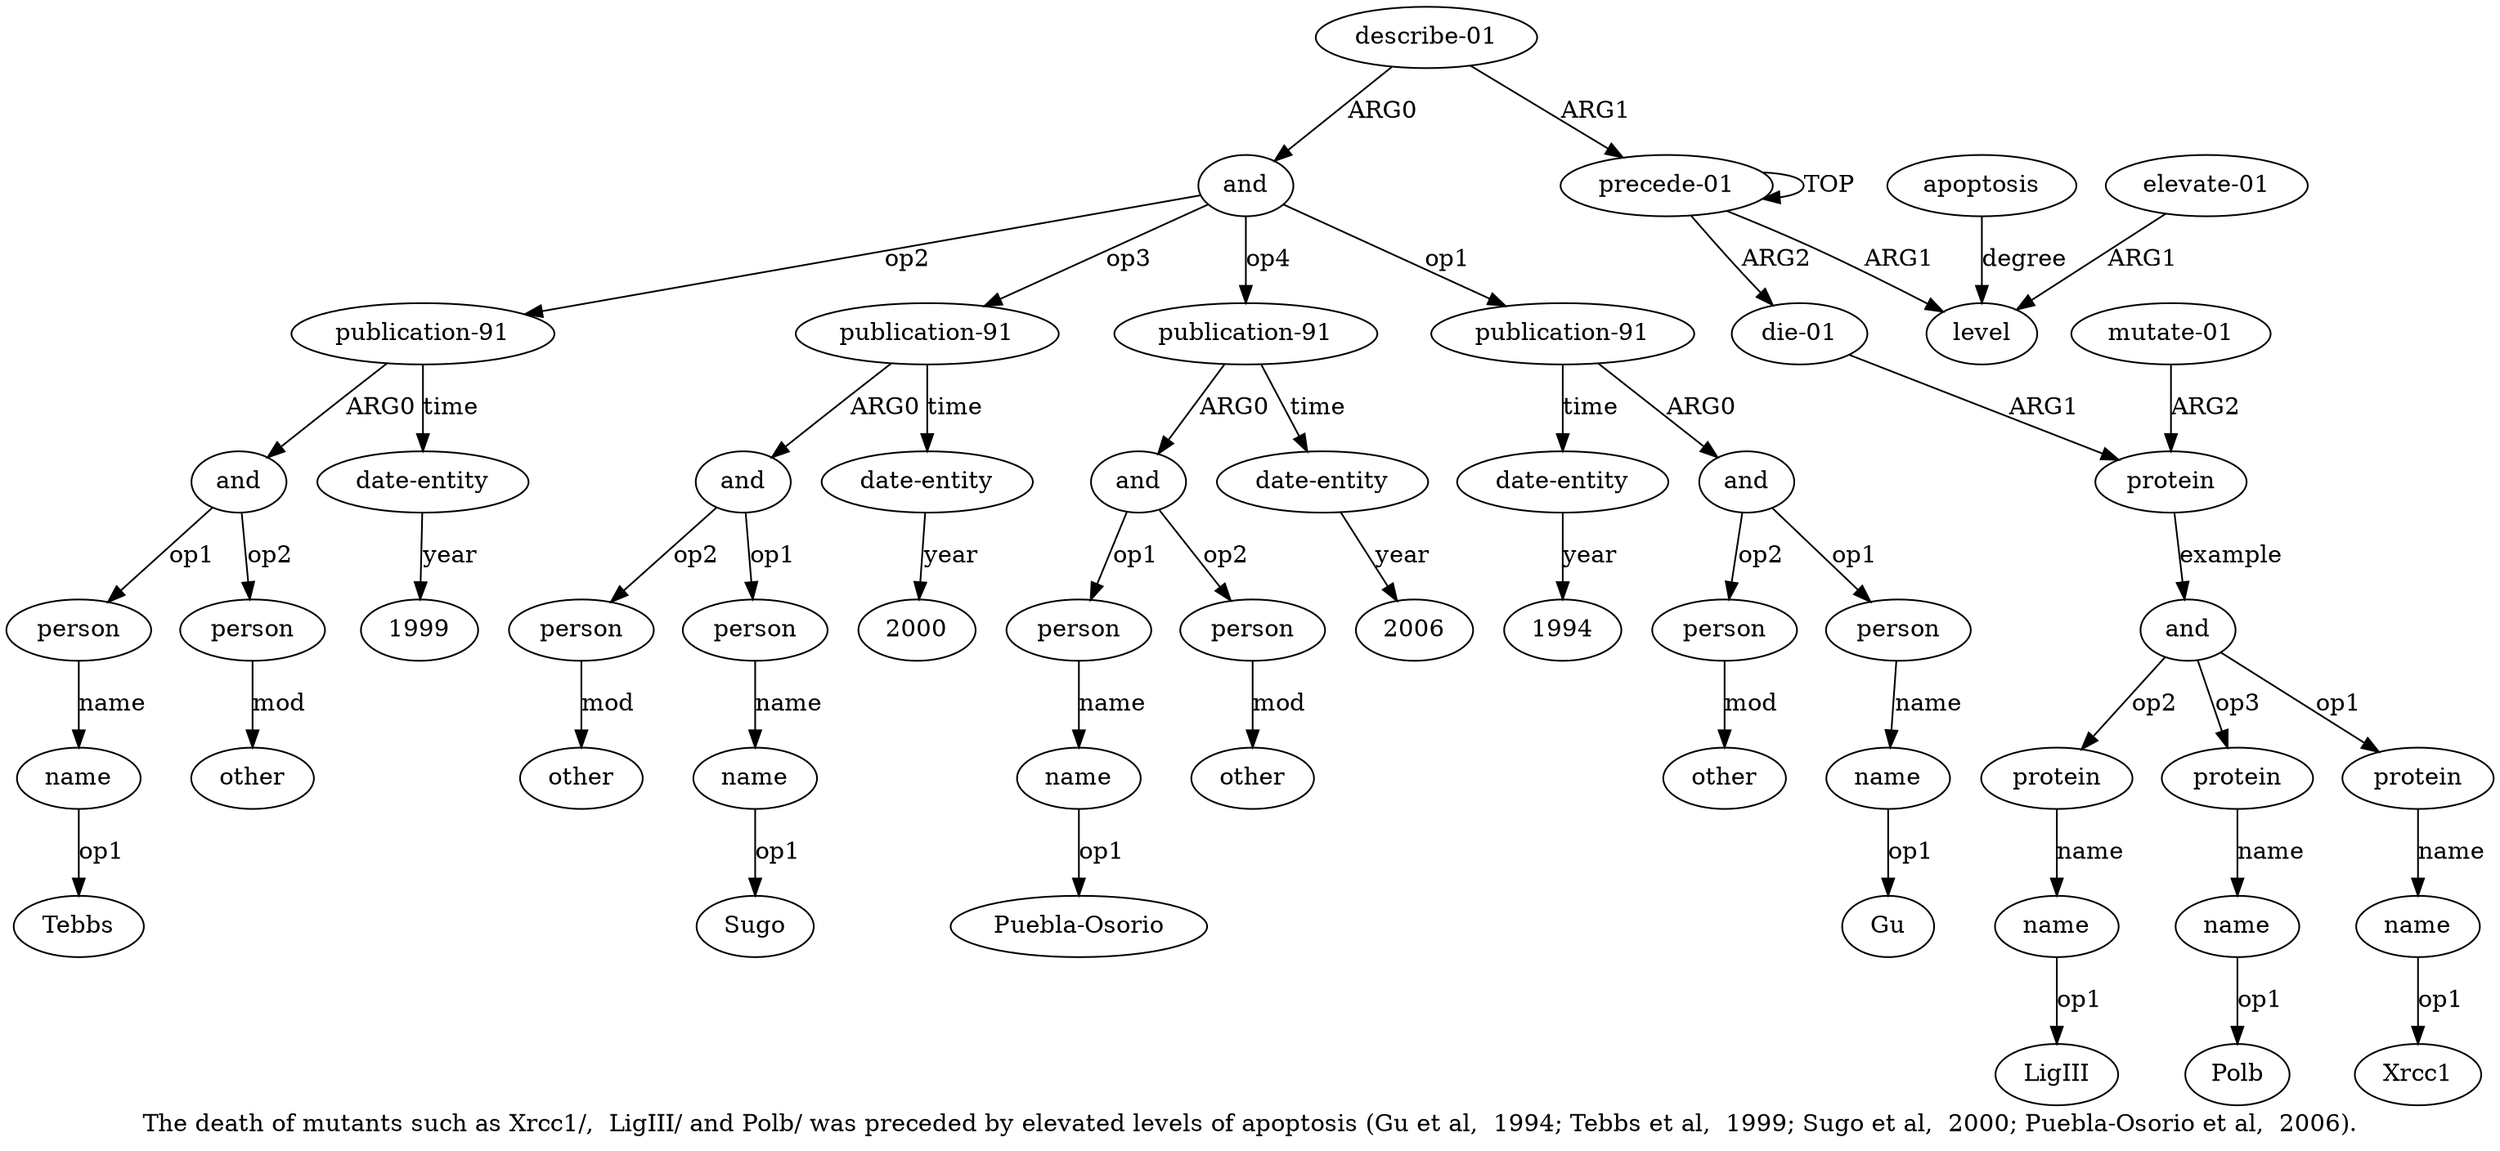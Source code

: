 digraph  {
	graph [label="The death of mutants such as Xrcc1/,  LigIII/ and Polb/ was preceded by elevated levels of apoptosis (Gu et al,  1994; Tebbs et \
al,  1999; Sugo et al,  2000; Puebla-Osorio et al,  2006)."];
	node [label="\N"];
	a20	 [color=black,
		gold_ind=20,
		gold_label=person,
		label=person,
		test_ind=20,
		test_label=person];
	a21	 [color=black,
		gold_ind=21,
		gold_label=other,
		label=other,
		test_ind=21,
		test_label=other];
	a20 -> a21 [key=0,
	color=black,
	gold_label=mod,
	label=mod,
	test_label=mod];
a22 [color=black,
	gold_ind=22,
	gold_label="date-entity",
	label="date-entity",
	test_ind=22,
	test_label="date-entity"];
"a22 1994" [color=black,
	gold_ind=-1,
	gold_label=1994,
	label=1994,
	test_ind=-1,
	test_label=1994];
a22 -> "a22 1994" [key=0,
color=black,
gold_label=year,
label=year,
test_label=year];
a23 [color=black,
gold_ind=23,
gold_label="publication-91",
label="publication-91",
test_ind=23,
test_label="publication-91"];
a24 [color=black,
gold_ind=24,
gold_label=and,
label=and,
test_ind=24,
test_label=and];
a23 -> a24 [key=0,
color=black,
gold_label=ARG0,
label=ARG0,
test_label=ARG0];
a29 [color=black,
gold_ind=29,
gold_label="date-entity",
label="date-entity",
test_ind=29,
test_label="date-entity"];
a23 -> a29 [key=0,
color=black,
gold_label=time,
label=time,
test_label=time];
a25 [color=black,
gold_ind=25,
gold_label=person,
label=person,
test_ind=25,
test_label=person];
a24 -> a25 [key=0,
color=black,
gold_label=op1,
label=op1,
test_label=op1];
a27 [color=black,
gold_ind=27,
gold_label=person,
label=person,
test_ind=27,
test_label=person];
a24 -> a27 [key=0,
color=black,
gold_label=op2,
label=op2,
test_label=op2];
a26 [color=black,
gold_ind=26,
gold_label=name,
label=name,
test_ind=26,
test_label=name];
a25 -> a26 [key=0,
color=black,
gold_label=name,
label=name,
test_label=name];
"a26 Tebbs" [color=black,
gold_ind=-1,
gold_label=Tebbs,
label=Tebbs,
test_ind=-1,
test_label=Tebbs];
a26 -> "a26 Tebbs" [key=0,
color=black,
gold_label=op1,
label=op1,
test_label=op1];
a28 [color=black,
gold_ind=28,
gold_label=other,
label=other,
test_ind=28,
test_label=other];
a27 -> a28 [key=0,
color=black,
gold_label=mod,
label=mod,
test_label=mod];
"a29 1999" [color=black,
gold_ind=-1,
gold_label=1999,
label=1999,
test_ind=-1,
test_label=1999];
a29 -> "a29 1999" [key=0,
color=black,
gold_label=year,
label=year,
test_label=year];
a31 [color=black,
gold_ind=31,
gold_label=and,
label=and,
test_ind=31,
test_label=and];
a34 [color=black,
gold_ind=34,
gold_label=person,
label=person,
test_ind=34,
test_label=person];
a31 -> a34 [key=0,
color=black,
gold_label=op2,
label=op2,
test_label=op2];
a32 [color=black,
gold_ind=32,
gold_label=person,
label=person,
test_ind=32,
test_label=person];
a31 -> a32 [key=0,
color=black,
gold_label=op1,
label=op1,
test_label=op1];
a30 [color=black,
gold_ind=30,
gold_label="publication-91",
label="publication-91",
test_ind=30,
test_label="publication-91"];
a30 -> a31 [key=0,
color=black,
gold_label=ARG0,
label=ARG0,
test_label=ARG0];
a36 [color=black,
gold_ind=36,
gold_label="date-entity",
label="date-entity",
test_ind=36,
test_label="date-entity"];
a30 -> a36 [key=0,
color=black,
gold_label=time,
label=time,
test_label=time];
"a36 2000" [color=black,
gold_ind=-1,
gold_label=2000,
label=2000,
test_ind=-1,
test_label=2000];
a37 [color=black,
gold_ind=37,
gold_label="publication-91",
label="publication-91",
test_ind=37,
test_label="publication-91"];
a38 [color=black,
gold_ind=38,
gold_label=and,
label=and,
test_ind=38,
test_label=and];
a37 -> a38 [key=0,
color=black,
gold_label=ARG0,
label=ARG0,
test_label=ARG0];
a43 [color=black,
gold_ind=43,
gold_label="date-entity",
label="date-entity",
test_ind=43,
test_label="date-entity"];
a37 -> a43 [key=0,
color=black,
gold_label=time,
label=time,
test_label=time];
"a19 Gu" [color=black,
gold_ind=-1,
gold_label=Gu,
label=Gu,
test_ind=-1,
test_label=Gu];
a36 -> "a36 2000" [key=0,
color=black,
gold_label=year,
label=year,
test_label=year];
a33 [color=black,
gold_ind=33,
gold_label=name,
label=name,
test_ind=33,
test_label=name];
"a33 Sugo" [color=black,
gold_ind=-1,
gold_label=Sugo,
label=Sugo,
test_ind=-1,
test_label=Sugo];
a33 -> "a33 Sugo" [key=0,
color=black,
gold_label=op1,
label=op1,
test_label=op1];
a35 [color=black,
gold_ind=35,
gold_label=other,
label=other,
test_ind=35,
test_label=other];
a34 -> a35 [key=0,
color=black,
gold_label=mod,
label=mod,
test_label=mod];
"a40 Puebla-Osorio" [color=black,
gold_ind=-1,
gold_label="Puebla-Osorio",
label="Puebla-Osorio",
test_ind=-1,
test_label="Puebla-Osorio"];
a32 -> a33 [key=0,
color=black,
gold_label=name,
label=name,
test_label=name];
a15 [color=black,
gold_ind=15,
gold_label=and,
label=and,
test_ind=15,
test_label=and];
a15 -> a23 [key=0,
color=black,
gold_label=op2,
label=op2,
test_label=op2];
a15 -> a30 [key=0,
color=black,
gold_label=op3,
label=op3,
test_label=op3];
a15 -> a37 [key=0,
color=black,
gold_label=op4,
label=op4,
test_label=op4];
a16 [color=black,
gold_ind=16,
gold_label="publication-91",
label="publication-91",
test_ind=16,
test_label="publication-91"];
a15 -> a16 [key=0,
color=black,
gold_label=op1,
label=op1,
test_label=op1];
a14 [color=black,
gold_ind=14,
gold_label="describe-01",
label="describe-01",
test_ind=14,
test_label="describe-01"];
a14 -> a15 [key=0,
color=black,
gold_label=ARG0,
label=ARG0,
test_label=ARG0];
a0 [color=black,
gold_ind=0,
gold_label="precede-01",
label="precede-01",
test_ind=0,
test_label="precede-01"];
a14 -> a0 [key=0,
color=black,
gold_label=ARG1,
label=ARG1,
test_label=ARG1];
a17 [color=black,
gold_ind=17,
gold_label=and,
label=and,
test_ind=17,
test_label=and];
a17 -> a20 [key=0,
color=black,
gold_label=op2,
label=op2,
test_label=op2];
a18 [color=black,
gold_ind=18,
gold_label=person,
label=person,
test_ind=18,
test_label=person];
a17 -> a18 [key=0,
color=black,
gold_label=op1,
label=op1,
test_label=op1];
a16 -> a22 [key=0,
color=black,
gold_label=time,
label=time,
test_label=time];
a16 -> a17 [key=0,
color=black,
gold_label=ARG0,
label=ARG0,
test_label=ARG0];
a11 [color=black,
gold_ind=11,
gold_label=name,
label=name,
test_ind=11,
test_label=name];
"a11 LigIII" [color=black,
gold_ind=-1,
gold_label=LigIII,
label=LigIII,
test_ind=-1,
test_label=LigIII];
a11 -> "a11 LigIII" [key=0,
color=black,
gold_label=op1,
label=op1,
test_label=op1];
a10 [color=black,
gold_ind=10,
gold_label=protein,
label=protein,
test_ind=10,
test_label=protein];
a10 -> a11 [key=0,
color=black,
gold_label=name,
label=name,
test_label=name];
a13 [color=black,
gold_ind=13,
gold_label=name,
label=name,
test_ind=13,
test_label=name];
"a13 Polb" [color=black,
gold_ind=-1,
gold_label=Polb,
label=Polb,
test_ind=-1,
test_label=Polb];
a13 -> "a13 Polb" [key=0,
color=black,
gold_label=op1,
label=op1,
test_label=op1];
a12 [color=black,
gold_ind=12,
gold_label=protein,
label=protein,
test_ind=12,
test_label=protein];
a12 -> a13 [key=0,
color=black,
gold_label=name,
label=name,
test_label=name];
"a43 2006" [color=black,
gold_ind=-1,
gold_label=2006,
label=2006,
test_ind=-1,
test_label=2006];
a39 [color=black,
gold_ind=39,
gold_label=person,
label=person,
test_ind=39,
test_label=person];
a40 [color=black,
gold_ind=40,
gold_label=name,
label=name,
test_ind=40,
test_label=name];
a39 -> a40 [key=0,
color=black,
gold_label=name,
label=name,
test_label=name];
a38 -> a39 [key=0,
color=black,
gold_label=op1,
label=op1,
test_label=op1];
a41 [color=black,
gold_ind=41,
gold_label=person,
label=person,
test_ind=41,
test_label=person];
a38 -> a41 [key=0,
color=black,
gold_label=op2,
label=op2,
test_label=op2];
a19 [color=black,
gold_ind=19,
gold_label=name,
label=name,
test_ind=19,
test_label=name];
a19 -> "a19 Gu" [key=0,
color=black,
gold_label=op1,
label=op1,
test_label=op1];
a18 -> a19 [key=0,
color=black,
gold_label=name,
label=name,
test_label=name];
a1 [color=black,
gold_ind=1,
gold_label=level,
label=level,
test_ind=1,
test_label=level];
a0 -> a1 [key=0,
color=black,
gold_label=ARG1,
label=ARG1,
test_label=ARG1];
a0 -> a0 [key=0,
color=black,
gold_label=TOP,
label=TOP,
test_label=TOP];
a4 [color=black,
gold_ind=4,
gold_label="die-01",
label="die-01",
test_ind=4,
test_label="die-01"];
a0 -> a4 [key=0,
color=black,
gold_label=ARG2,
label=ARG2,
test_label=ARG2];
a3 [color=black,
gold_ind=3,
gold_label=apoptosis,
label=apoptosis,
test_ind=3,
test_label=apoptosis];
a3 -> a1 [key=0,
color=black,
gold_label=degree,
label=degree,
test_label=degree];
a2 [color=black,
gold_ind=2,
gold_label="elevate-01",
label="elevate-01",
test_ind=2,
test_label="elevate-01"];
a2 -> a1 [key=0,
color=black,
gold_label=ARG1,
label=ARG1,
test_label=ARG1];
a5 [color=black,
gold_ind=5,
gold_label=protein,
label=protein,
test_ind=5,
test_label=protein];
a7 [color=black,
gold_ind=7,
gold_label=and,
label=and,
test_ind=7,
test_label=and];
a5 -> a7 [key=0,
color=black,
gold_label=example,
label=example,
test_label=example];
a4 -> a5 [key=0,
color=black,
gold_label=ARG1,
label=ARG1,
test_label=ARG1];
a7 -> a10 [key=0,
color=black,
gold_label=op2,
label=op2,
test_label=op2];
a7 -> a12 [key=0,
color=black,
gold_label=op3,
label=op3,
test_label=op3];
a8 [color=black,
gold_ind=8,
gold_label=protein,
label=protein,
test_ind=8,
test_label=protein];
a7 -> a8 [key=0,
color=black,
gold_label=op1,
label=op1,
test_label=op1];
a6 [color=black,
gold_ind=6,
gold_label="mutate-01",
label="mutate-01",
test_ind=6,
test_label="mutate-01"];
a6 -> a5 [key=0,
color=black,
gold_label=ARG2,
label=ARG2,
test_label=ARG2];
a9 [color=black,
gold_ind=9,
gold_label=name,
label=name,
test_ind=9,
test_label=name];
"a9 Xrcc1" [color=black,
gold_ind=-1,
gold_label=Xrcc1,
label=Xrcc1,
test_ind=-1,
test_label=Xrcc1];
a9 -> "a9 Xrcc1" [key=0,
color=black,
gold_label=op1,
label=op1,
test_label=op1];
a8 -> a9 [key=0,
color=black,
gold_label=name,
label=name,
test_label=name];
a42 [color=black,
gold_ind=42,
gold_label=other,
label=other,
test_ind=42,
test_label=other];
a43 -> "a43 2006" [key=0,
color=black,
gold_label=year,
label=year,
test_label=year];
a40 -> "a40 Puebla-Osorio" [key=0,
color=black,
gold_label=op1,
label=op1,
test_label=op1];
a41 -> a42 [key=0,
color=black,
gold_label=mod,
label=mod,
test_label=mod];
}

